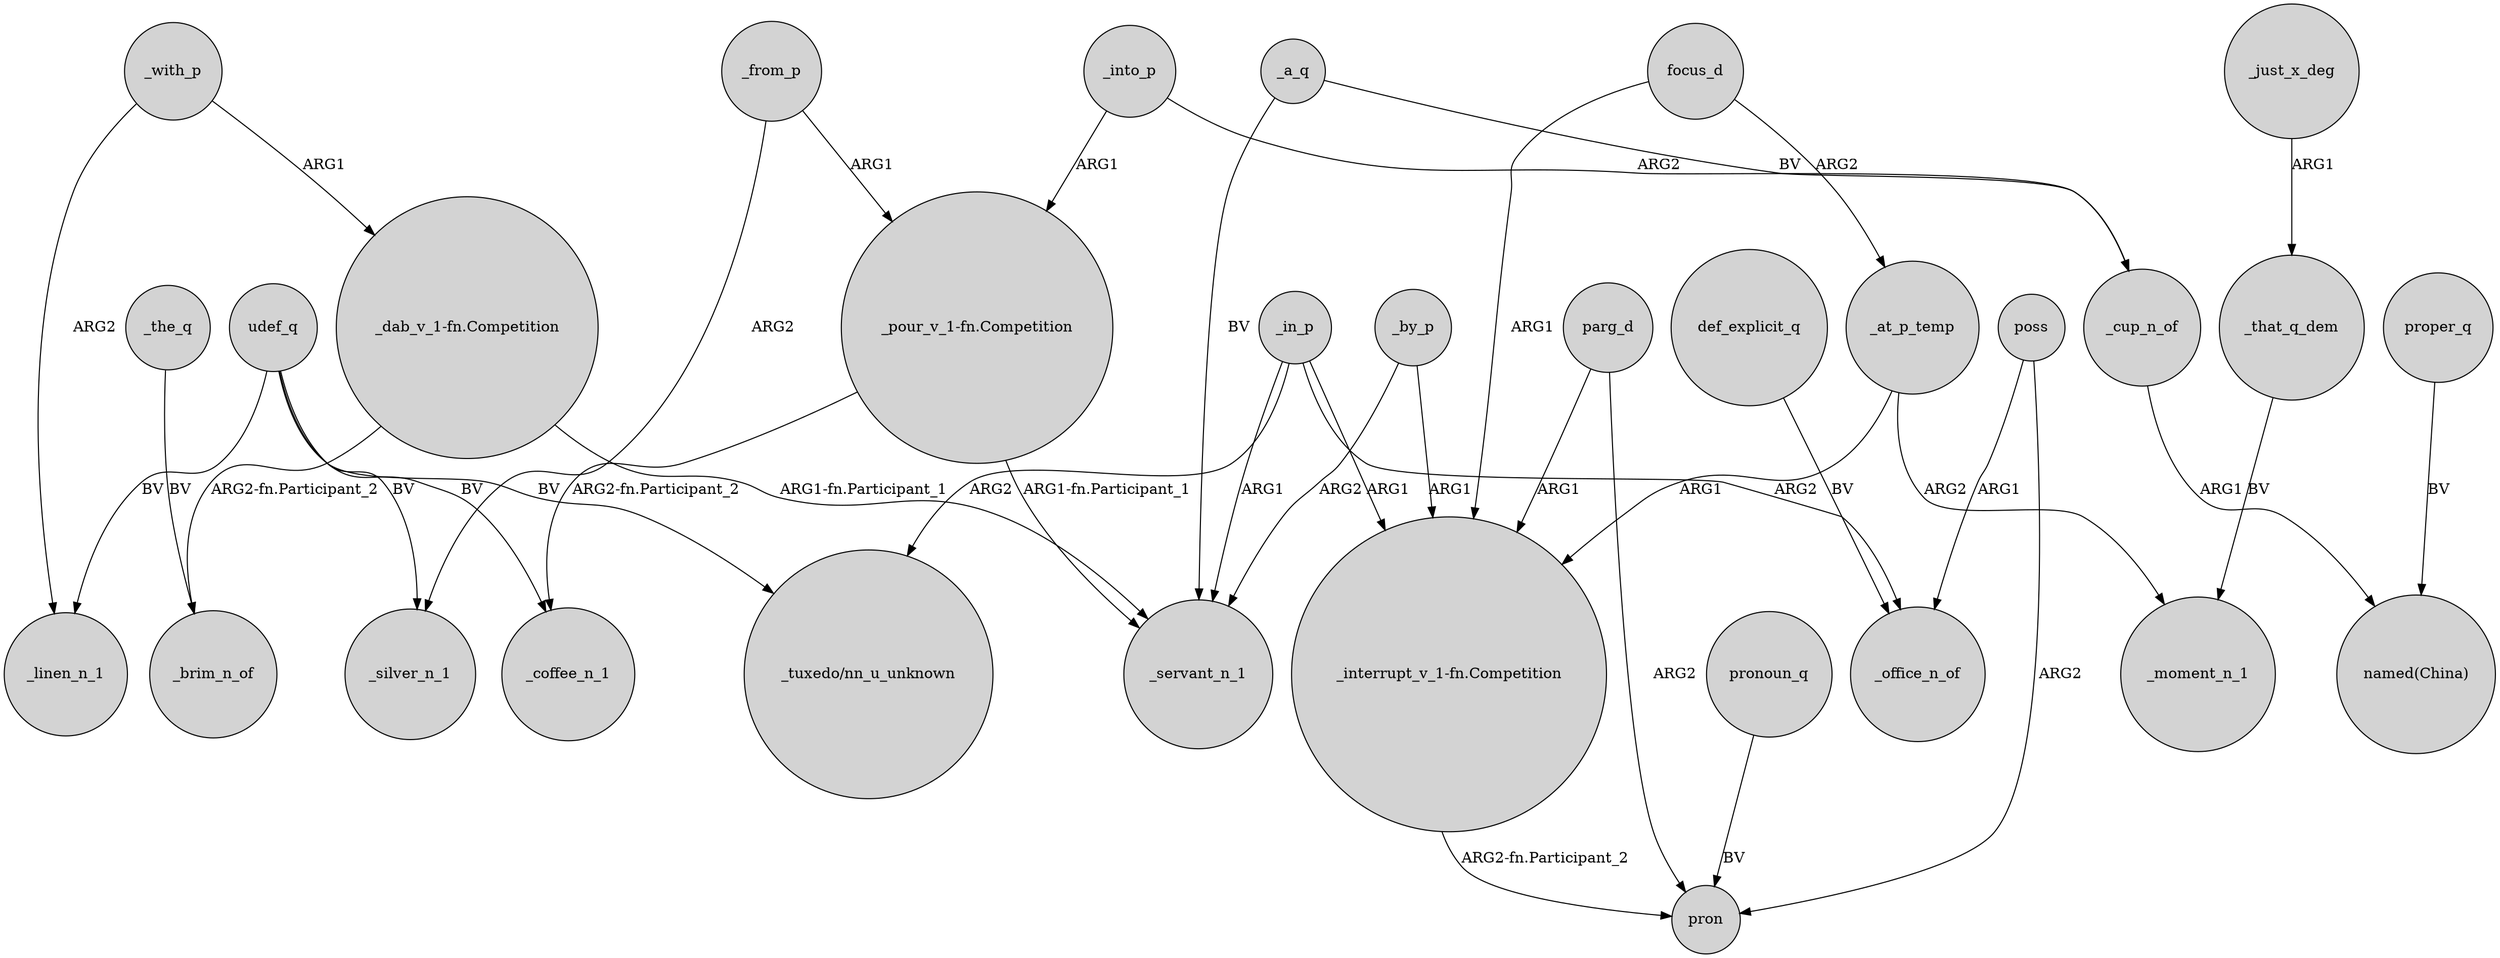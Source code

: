 digraph {
	node [shape=circle style=filled]
	_from_p -> _silver_n_1 [label=ARG2]
	"_dab_v_1-fn.Competition" -> _brim_n_of [label="ARG2-fn.Participant_2"]
	_in_p -> _office_n_of [label=ARG2]
	_into_p -> _cup_n_of [label=ARG2]
	_with_p -> _linen_n_1 [label=ARG2]
	parg_d -> pron [label=ARG2]
	_a_q -> _servant_n_1 [label=BV]
	_a_q -> _cup_n_of [label=BV]
	udef_q -> "_tuxedo/nn_u_unknown" [label=BV]
	"_interrupt_v_1-fn.Competition" -> pron [label="ARG2-fn.Participant_2"]
	poss -> _office_n_of [label=ARG1]
	pronoun_q -> pron [label=BV]
	_by_p -> _servant_n_1 [label=ARG2]
	focus_d -> "_interrupt_v_1-fn.Competition" [label=ARG1]
	poss -> pron [label=ARG2]
	"_dab_v_1-fn.Competition" -> _servant_n_1 [label="ARG1-fn.Participant_1"]
	_at_p_temp -> "_interrupt_v_1-fn.Competition" [label=ARG1]
	_by_p -> "_interrupt_v_1-fn.Competition" [label=ARG1]
	"_pour_v_1-fn.Competition" -> _servant_n_1 [label="ARG1-fn.Participant_1"]
	_the_q -> _brim_n_of [label=BV]
	udef_q -> _linen_n_1 [label=BV]
	_in_p -> "_tuxedo/nn_u_unknown" [label=ARG2]
	def_explicit_q -> _office_n_of [label=BV]
	"_pour_v_1-fn.Competition" -> _coffee_n_1 [label="ARG2-fn.Participant_2"]
	_at_p_temp -> _moment_n_1 [label=ARG2]
	_into_p -> "_pour_v_1-fn.Competition" [label=ARG1]
	_with_p -> "_dab_v_1-fn.Competition" [label=ARG1]
	udef_q -> _coffee_n_1 [label=BV]
	proper_q -> "named(China)" [label=BV]
	focus_d -> _at_p_temp [label=ARG2]
	_in_p -> "_interrupt_v_1-fn.Competition" [label=ARG1]
	_that_q_dem -> _moment_n_1 [label=BV]
	parg_d -> "_interrupt_v_1-fn.Competition" [label=ARG1]
	_from_p -> "_pour_v_1-fn.Competition" [label=ARG1]
	_in_p -> _servant_n_1 [label=ARG1]
	udef_q -> _silver_n_1 [label=BV]
	_cup_n_of -> "named(China)" [label=ARG1]
	_just_x_deg -> _that_q_dem [label=ARG1]
}
